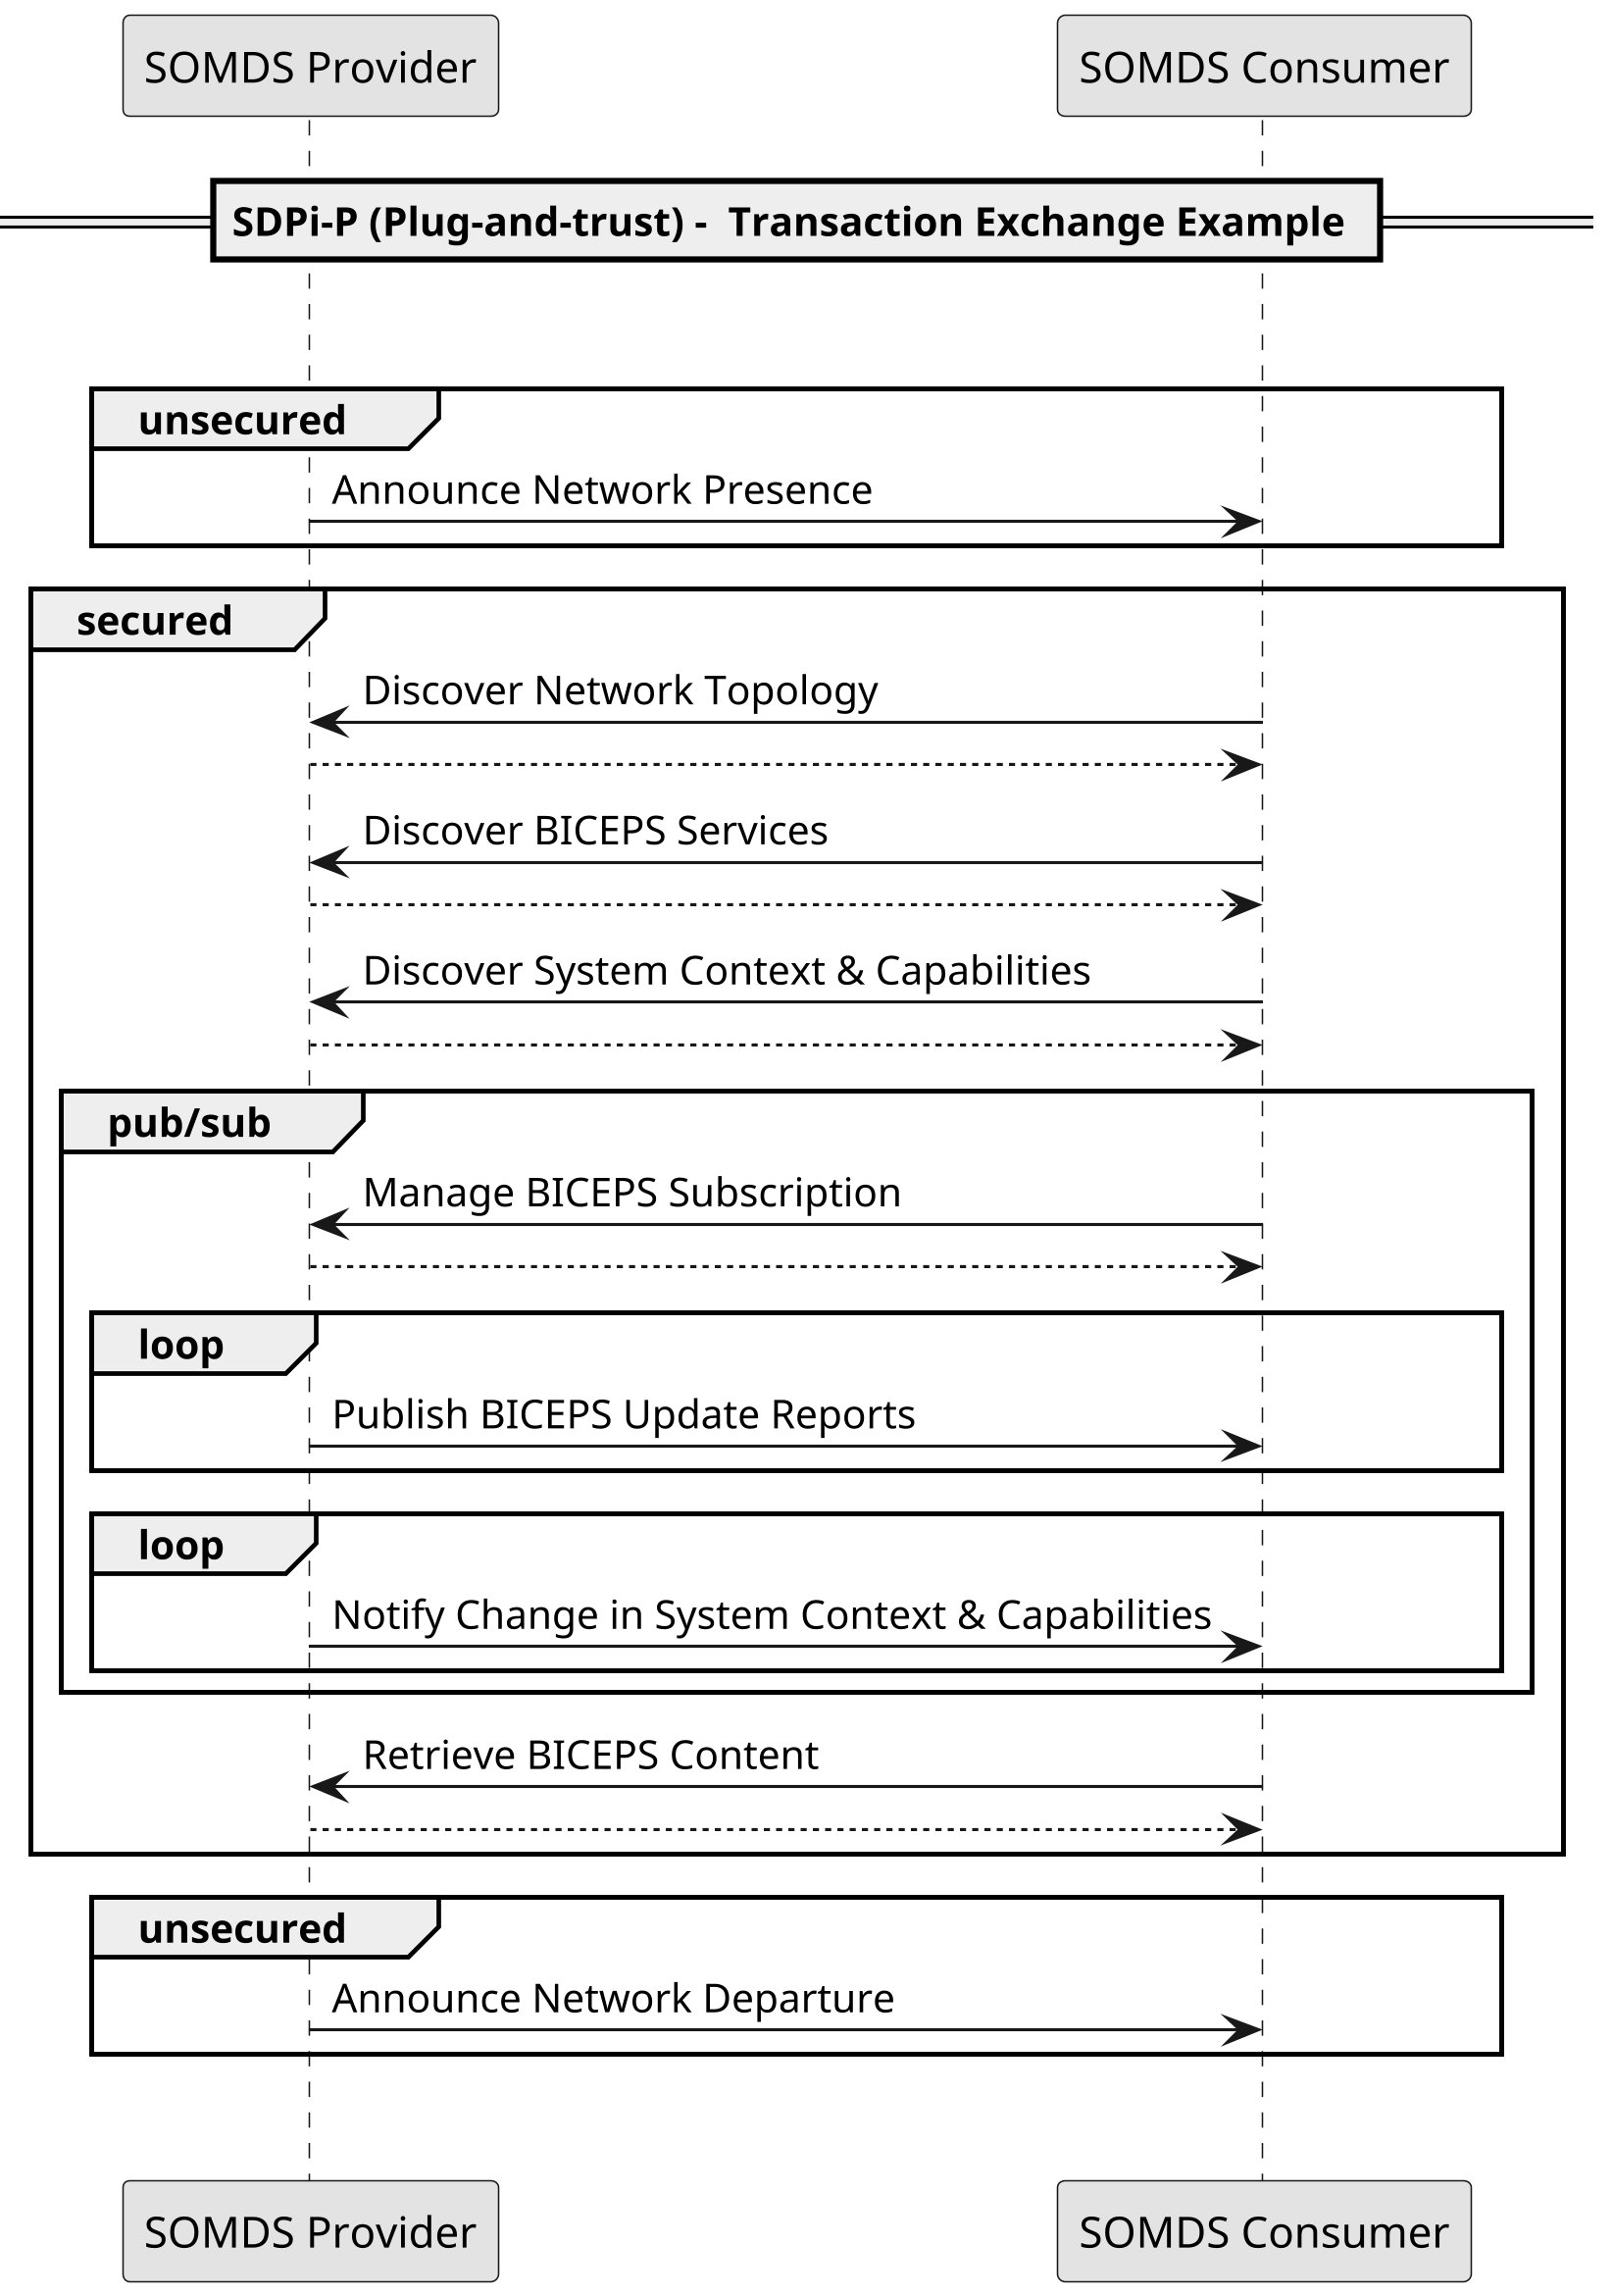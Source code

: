 @startuml

skinparam dpi 300
skinparam monochrome true

!global $str_sdpi_p_somds_prov = "SOMDS Provider"
!global $str_sdpi_p_somds_cons = "SOMDS Consumer"

participant "$str_sdpi_p_somds_prov" as sdpi_somds_provider
participant "$str_sdpi_p_somds_cons" as sdpi_somds_consumer

== SDPi-P (Plug-and-trust) -  Transaction Exchange Example ==
|||
group unsecured
    sdpi_somds_provider -> sdpi_somds_consumer: Announce Network Presence
end

group secured
    sdpi_somds_consumer -> sdpi_somds_provider: Discover Network Topology
    sdpi_somds_provider --> sdpi_somds_consumer

    sdpi_somds_consumer -> sdpi_somds_provider: Discover BICEPS Services
    sdpi_somds_provider --> sdpi_somds_consumer

    sdpi_somds_consumer -> sdpi_somds_provider: Discover System Context & Capabilities
    sdpi_somds_provider --> sdpi_somds_consumer

    group pub/sub
        sdpi_somds_consumer -> sdpi_somds_provider: Manage BICEPS Subscription
        sdpi_somds_provider --> sdpi_somds_consumer

        loop
            sdpi_somds_provider -> sdpi_somds_consumer: Publish BICEPS Update Reports
        end

        loop
            sdpi_somds_provider -> sdpi_somds_consumer: Notify Change in System Context & Capabilities
        end
     end

    sdpi_somds_consumer -> sdpi_somds_provider: Retrieve BICEPS Content
    sdpi_somds_provider --> sdpi_somds_consumer
end

group unsecured
    sdpi_somds_provider -> sdpi_somds_consumer: Announce Network Departure
end
|||

@enduml
